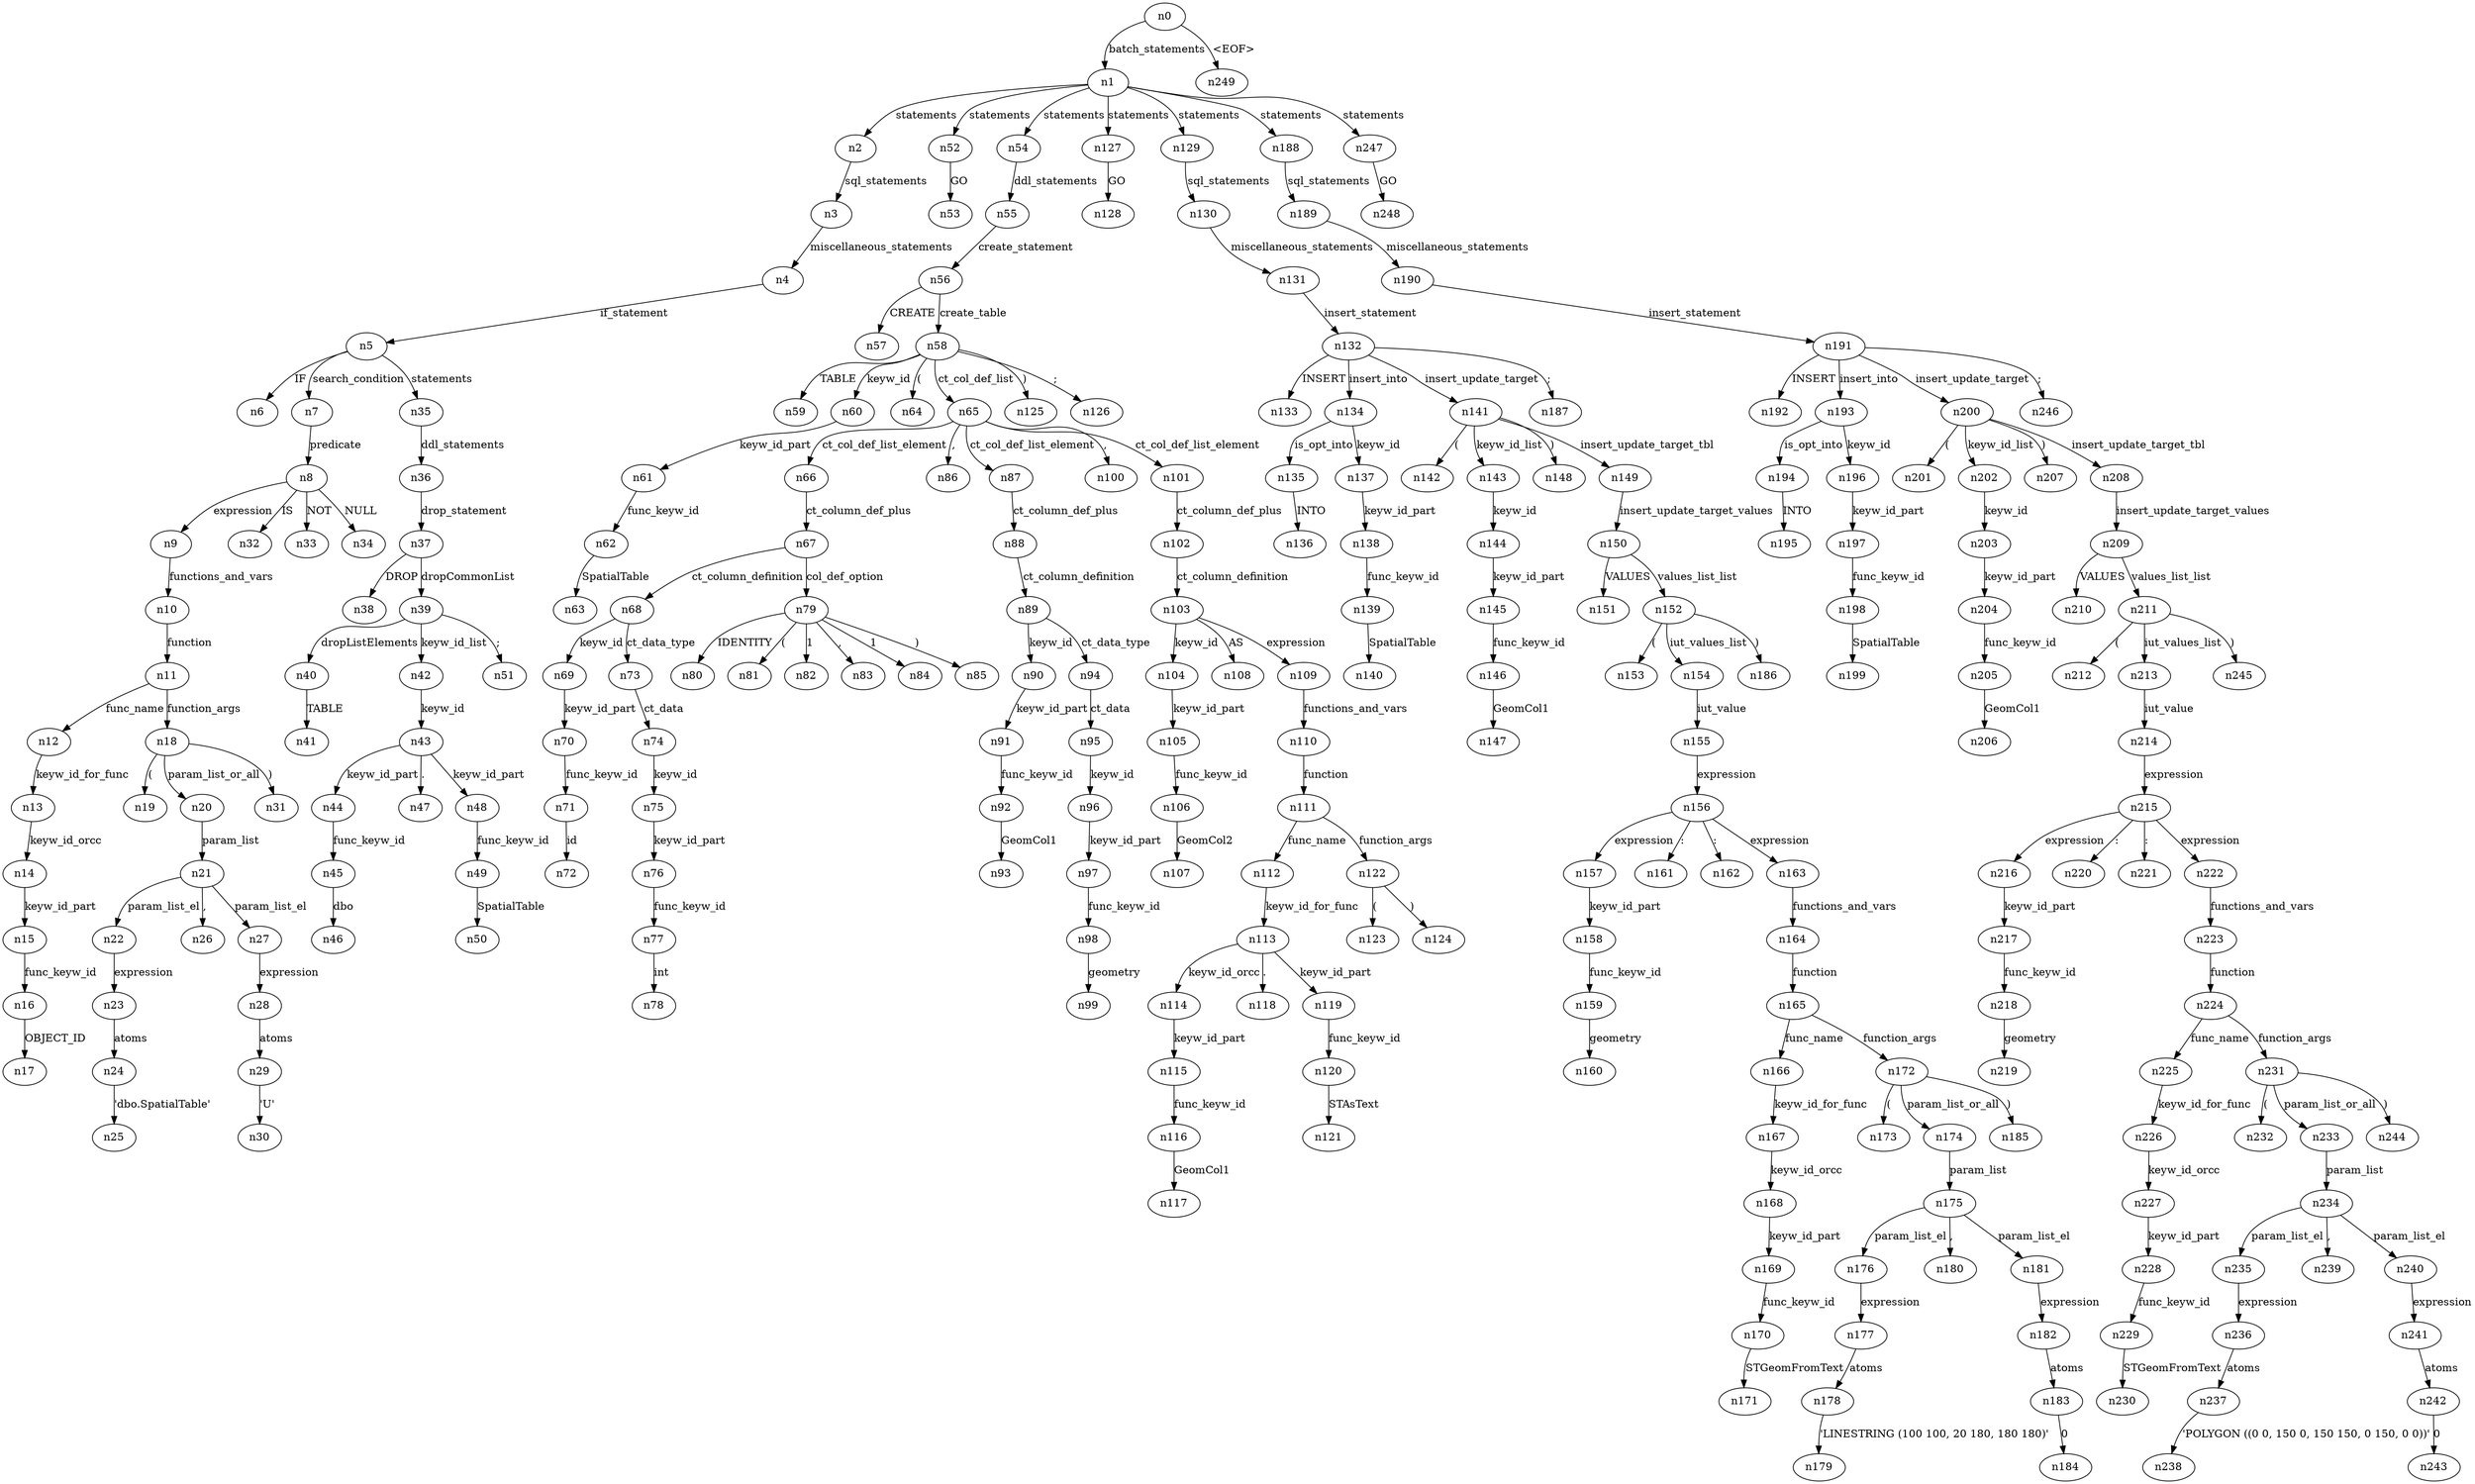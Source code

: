 digraph ParseTree {
  n0 -> n1 [label="batch_statements"];
  n1 -> n2 [label="statements"];
  n2 -> n3 [label="sql_statements"];
  n3 -> n4 [label="miscellaneous_statements"];
  n4 -> n5 [label="if_statement"];
  n5 -> n6 [label="IF"];
  n5 -> n7 [label="search_condition"];
  n7 -> n8 [label="predicate"];
  n8 -> n9 [label="expression"];
  n9 -> n10 [label="functions_and_vars"];
  n10 -> n11 [label="function"];
  n11 -> n12 [label="func_name"];
  n12 -> n13 [label="keyw_id_for_func"];
  n13 -> n14 [label="keyw_id_orcc"];
  n14 -> n15 [label="keyw_id_part"];
  n15 -> n16 [label="func_keyw_id"];
  n16 -> n17 [label="OBJECT_ID"];
  n11 -> n18 [label="function_args"];
  n18 -> n19 [label="("];
  n18 -> n20 [label="param_list_or_all"];
  n20 -> n21 [label="param_list"];
  n21 -> n22 [label="param_list_el"];
  n22 -> n23 [label="expression"];
  n23 -> n24 [label="atoms"];
  n24 -> n25 [label="'dbo.SpatialTable'"];
  n21 -> n26 [label=","];
  n21 -> n27 [label="param_list_el"];
  n27 -> n28 [label="expression"];
  n28 -> n29 [label="atoms"];
  n29 -> n30 [label="'U'"];
  n18 -> n31 [label=")"];
  n8 -> n32 [label="IS"];
  n8 -> n33 [label="NOT"];
  n8 -> n34 [label="NULL"];
  n5 -> n35 [label="statements"];
  n35 -> n36 [label="ddl_statements"];
  n36 -> n37 [label="drop_statement"];
  n37 -> n38 [label="DROP"];
  n37 -> n39 [label="dropCommonList"];
  n39 -> n40 [label="dropListElements"];
  n40 -> n41 [label="TABLE"];
  n39 -> n42 [label="keyw_id_list"];
  n42 -> n43 [label="keyw_id"];
  n43 -> n44 [label="keyw_id_part"];
  n44 -> n45 [label="func_keyw_id"];
  n45 -> n46 [label="dbo"];
  n43 -> n47 [label="."];
  n43 -> n48 [label="keyw_id_part"];
  n48 -> n49 [label="func_keyw_id"];
  n49 -> n50 [label="SpatialTable"];
  n39 -> n51 [label=";"];
  n1 -> n52 [label="statements"];
  n52 -> n53 [label="GO"];
  n1 -> n54 [label="statements"];
  n54 -> n55 [label="ddl_statements"];
  n55 -> n56 [label="create_statement"];
  n56 -> n57 [label="CREATE"];
  n56 -> n58 [label="create_table"];
  n58 -> n59 [label="TABLE"];
  n58 -> n60 [label="keyw_id"];
  n60 -> n61 [label="keyw_id_part"];
  n61 -> n62 [label="func_keyw_id"];
  n62 -> n63 [label="SpatialTable"];
  n58 -> n64 [label="("];
  n58 -> n65 [label="ct_col_def_list"];
  n65 -> n66 [label="ct_col_def_list_element"];
  n66 -> n67 [label="ct_column_def_plus"];
  n67 -> n68 [label="ct_column_definition"];
  n68 -> n69 [label="keyw_id"];
  n69 -> n70 [label="keyw_id_part"];
  n70 -> n71 [label="func_keyw_id"];
  n71 -> n72 [label="id"];
  n68 -> n73 [label="ct_data_type"];
  n73 -> n74 [label="ct_data"];
  n74 -> n75 [label="keyw_id"];
  n75 -> n76 [label="keyw_id_part"];
  n76 -> n77 [label="func_keyw_id"];
  n77 -> n78 [label="int"];
  n67 -> n79 [label="col_def_option"];
  n79 -> n80 [label="IDENTITY"];
  n79 -> n81 [label="("];
  n79 -> n82 [label="1"];
  n79 -> n83 [label=","];
  n79 -> n84 [label="1"];
  n79 -> n85 [label=")"];
  n65 -> n86 [label=","];
  n65 -> n87 [label="ct_col_def_list_element"];
  n87 -> n88 [label="ct_column_def_plus"];
  n88 -> n89 [label="ct_column_definition"];
  n89 -> n90 [label="keyw_id"];
  n90 -> n91 [label="keyw_id_part"];
  n91 -> n92 [label="func_keyw_id"];
  n92 -> n93 [label="GeomCol1"];
  n89 -> n94 [label="ct_data_type"];
  n94 -> n95 [label="ct_data"];
  n95 -> n96 [label="keyw_id"];
  n96 -> n97 [label="keyw_id_part"];
  n97 -> n98 [label="func_keyw_id"];
  n98 -> n99 [label="geometry"];
  n65 -> n100 [label=","];
  n65 -> n101 [label="ct_col_def_list_element"];
  n101 -> n102 [label="ct_column_def_plus"];
  n102 -> n103 [label="ct_column_definition"];
  n103 -> n104 [label="keyw_id"];
  n104 -> n105 [label="keyw_id_part"];
  n105 -> n106 [label="func_keyw_id"];
  n106 -> n107 [label="GeomCol2"];
  n103 -> n108 [label="AS"];
  n103 -> n109 [label="expression"];
  n109 -> n110 [label="functions_and_vars"];
  n110 -> n111 [label="function"];
  n111 -> n112 [label="func_name"];
  n112 -> n113 [label="keyw_id_for_func"];
  n113 -> n114 [label="keyw_id_orcc"];
  n114 -> n115 [label="keyw_id_part"];
  n115 -> n116 [label="func_keyw_id"];
  n116 -> n117 [label="GeomCol1"];
  n113 -> n118 [label="."];
  n113 -> n119 [label="keyw_id_part"];
  n119 -> n120 [label="func_keyw_id"];
  n120 -> n121 [label="STAsText"];
  n111 -> n122 [label="function_args"];
  n122 -> n123 [label="("];
  n122 -> n124 [label=")"];
  n58 -> n125 [label=")"];
  n58 -> n126 [label=";"];
  n1 -> n127 [label="statements"];
  n127 -> n128 [label="GO"];
  n1 -> n129 [label="statements"];
  n129 -> n130 [label="sql_statements"];
  n130 -> n131 [label="miscellaneous_statements"];
  n131 -> n132 [label="insert_statement"];
  n132 -> n133 [label="INSERT"];
  n132 -> n134 [label="insert_into"];
  n134 -> n135 [label="is_opt_into"];
  n135 -> n136 [label="INTO"];
  n134 -> n137 [label="keyw_id"];
  n137 -> n138 [label="keyw_id_part"];
  n138 -> n139 [label="func_keyw_id"];
  n139 -> n140 [label="SpatialTable"];
  n132 -> n141 [label="insert_update_target"];
  n141 -> n142 [label="("];
  n141 -> n143 [label="keyw_id_list"];
  n143 -> n144 [label="keyw_id"];
  n144 -> n145 [label="keyw_id_part"];
  n145 -> n146 [label="func_keyw_id"];
  n146 -> n147 [label="GeomCol1"];
  n141 -> n148 [label=")"];
  n141 -> n149 [label="insert_update_target_tbl"];
  n149 -> n150 [label="insert_update_target_values"];
  n150 -> n151 [label="VALUES"];
  n150 -> n152 [label="values_list_list"];
  n152 -> n153 [label="("];
  n152 -> n154 [label="iut_values_list"];
  n154 -> n155 [label="iut_value"];
  n155 -> n156 [label="expression"];
  n156 -> n157 [label="expression"];
  n157 -> n158 [label="keyw_id_part"];
  n158 -> n159 [label="func_keyw_id"];
  n159 -> n160 [label="geometry"];
  n156 -> n161 [label=":"];
  n156 -> n162 [label=":"];
  n156 -> n163 [label="expression"];
  n163 -> n164 [label="functions_and_vars"];
  n164 -> n165 [label="function"];
  n165 -> n166 [label="func_name"];
  n166 -> n167 [label="keyw_id_for_func"];
  n167 -> n168 [label="keyw_id_orcc"];
  n168 -> n169 [label="keyw_id_part"];
  n169 -> n170 [label="func_keyw_id"];
  n170 -> n171 [label="STGeomFromText"];
  n165 -> n172 [label="function_args"];
  n172 -> n173 [label="("];
  n172 -> n174 [label="param_list_or_all"];
  n174 -> n175 [label="param_list"];
  n175 -> n176 [label="param_list_el"];
  n176 -> n177 [label="expression"];
  n177 -> n178 [label="atoms"];
  n178 -> n179 [label="'LINESTRING (100 100, 20 180, 180 180)'"];
  n175 -> n180 [label=","];
  n175 -> n181 [label="param_list_el"];
  n181 -> n182 [label="expression"];
  n182 -> n183 [label="atoms"];
  n183 -> n184 [label="0"];
  n172 -> n185 [label=")"];
  n152 -> n186 [label=")"];
  n132 -> n187 [label=";"];
  n1 -> n188 [label="statements"];
  n188 -> n189 [label="sql_statements"];
  n189 -> n190 [label="miscellaneous_statements"];
  n190 -> n191 [label="insert_statement"];
  n191 -> n192 [label="INSERT"];
  n191 -> n193 [label="insert_into"];
  n193 -> n194 [label="is_opt_into"];
  n194 -> n195 [label="INTO"];
  n193 -> n196 [label="keyw_id"];
  n196 -> n197 [label="keyw_id_part"];
  n197 -> n198 [label="func_keyw_id"];
  n198 -> n199 [label="SpatialTable"];
  n191 -> n200 [label="insert_update_target"];
  n200 -> n201 [label="("];
  n200 -> n202 [label="keyw_id_list"];
  n202 -> n203 [label="keyw_id"];
  n203 -> n204 [label="keyw_id_part"];
  n204 -> n205 [label="func_keyw_id"];
  n205 -> n206 [label="GeomCol1"];
  n200 -> n207 [label=")"];
  n200 -> n208 [label="insert_update_target_tbl"];
  n208 -> n209 [label="insert_update_target_values"];
  n209 -> n210 [label="VALUES"];
  n209 -> n211 [label="values_list_list"];
  n211 -> n212 [label="("];
  n211 -> n213 [label="iut_values_list"];
  n213 -> n214 [label="iut_value"];
  n214 -> n215 [label="expression"];
  n215 -> n216 [label="expression"];
  n216 -> n217 [label="keyw_id_part"];
  n217 -> n218 [label="func_keyw_id"];
  n218 -> n219 [label="geometry"];
  n215 -> n220 [label=":"];
  n215 -> n221 [label=":"];
  n215 -> n222 [label="expression"];
  n222 -> n223 [label="functions_and_vars"];
  n223 -> n224 [label="function"];
  n224 -> n225 [label="func_name"];
  n225 -> n226 [label="keyw_id_for_func"];
  n226 -> n227 [label="keyw_id_orcc"];
  n227 -> n228 [label="keyw_id_part"];
  n228 -> n229 [label="func_keyw_id"];
  n229 -> n230 [label="STGeomFromText"];
  n224 -> n231 [label="function_args"];
  n231 -> n232 [label="("];
  n231 -> n233 [label="param_list_or_all"];
  n233 -> n234 [label="param_list"];
  n234 -> n235 [label="param_list_el"];
  n235 -> n236 [label="expression"];
  n236 -> n237 [label="atoms"];
  n237 -> n238 [label="'POLYGON ((0 0, 150 0, 150 150, 0 150, 0 0))'"];
  n234 -> n239 [label=","];
  n234 -> n240 [label="param_list_el"];
  n240 -> n241 [label="expression"];
  n241 -> n242 [label="atoms"];
  n242 -> n243 [label="0"];
  n231 -> n244 [label=")"];
  n211 -> n245 [label=")"];
  n191 -> n246 [label=";"];
  n1 -> n247 [label="statements"];
  n247 -> n248 [label="GO"];
  n0 -> n249 [label="<EOF>"];
}